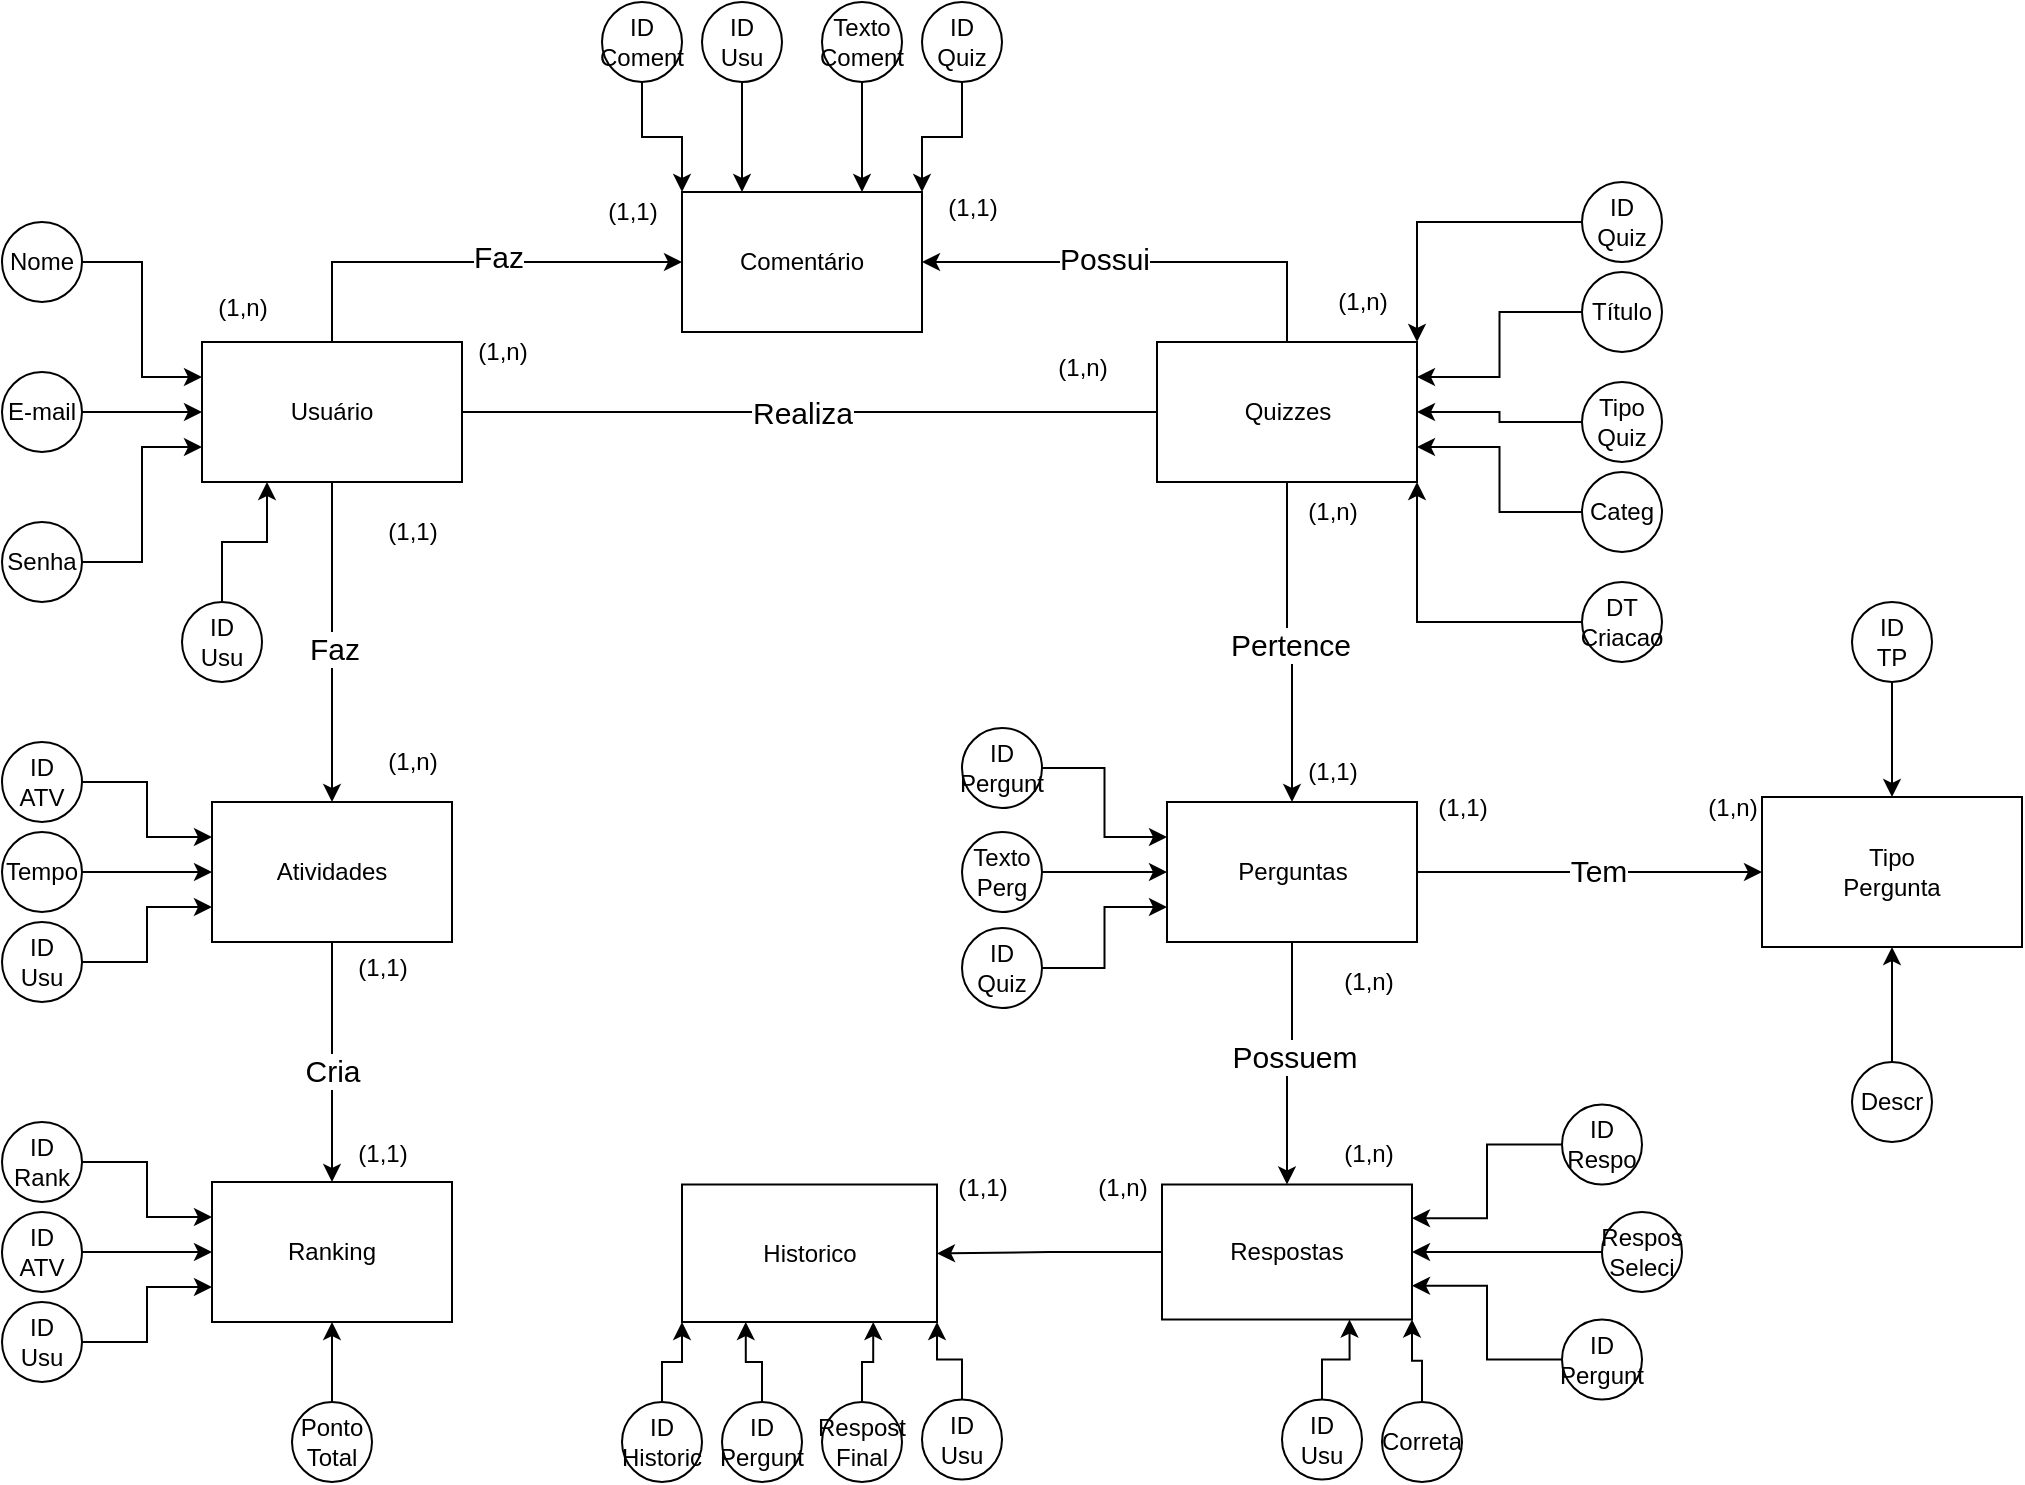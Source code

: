 <mxfile version="24.7.14">
  <diagram id="R2lEEEUBdFMjLlhIrx00" name="Page-1">
    <mxGraphModel dx="1393" dy="755" grid="1" gridSize="10" guides="1" tooltips="1" connect="1" arrows="1" fold="1" page="1" pageScale="1" pageWidth="850" pageHeight="1100" math="0" shadow="0" extFonts="Permanent Marker^https://fonts.googleapis.com/css?family=Permanent+Marker">
      <root>
        <mxCell id="0" />
        <mxCell id="1" parent="0" />
        <mxCell id="keiCmi9gTDB518gkM9KE-36" style="edgeStyle=orthogonalEdgeStyle;rounded=0;orthogonalLoop=1;jettySize=auto;html=1;exitX=0.5;exitY=1;exitDx=0;exitDy=0;" edge="1" parent="1" source="keiCmi9gTDB518gkM9KE-1" target="keiCmi9gTDB518gkM9KE-31">
          <mxGeometry relative="1" as="geometry" />
        </mxCell>
        <mxCell id="keiCmi9gTDB518gkM9KE-37" value="&lt;font style=&quot;font-size: 15px;&quot;&gt;Faz&lt;/font&gt;" style="edgeLabel;html=1;align=center;verticalAlign=middle;resizable=0;points=[];" vertex="1" connectable="0" parent="keiCmi9gTDB518gkM9KE-36">
          <mxGeometry x="0.037" y="1" relative="1" as="geometry">
            <mxPoint as="offset" />
          </mxGeometry>
        </mxCell>
        <mxCell id="keiCmi9gTDB518gkM9KE-92" style="edgeStyle=orthogonalEdgeStyle;rounded=0;orthogonalLoop=1;jettySize=auto;html=1;exitX=0.5;exitY=0;exitDx=0;exitDy=0;entryX=0;entryY=0.5;entryDx=0;entryDy=0;" edge="1" parent="1" source="keiCmi9gTDB518gkM9KE-1" target="keiCmi9gTDB518gkM9KE-85">
          <mxGeometry relative="1" as="geometry" />
        </mxCell>
        <mxCell id="keiCmi9gTDB518gkM9KE-119" value="&lt;font style=&quot;font-size: 15px;&quot;&gt;Faz&lt;/font&gt;" style="edgeLabel;html=1;align=center;verticalAlign=middle;resizable=0;points=[];" vertex="1" connectable="0" parent="keiCmi9gTDB518gkM9KE-92">
          <mxGeometry x="0.144" y="3" relative="1" as="geometry">
            <mxPoint as="offset" />
          </mxGeometry>
        </mxCell>
        <mxCell id="keiCmi9gTDB518gkM9KE-1" value="Usuário" style="rounded=0;whiteSpace=wrap;html=1;" vertex="1" parent="1">
          <mxGeometry x="110" y="220" width="130" height="70" as="geometry" />
        </mxCell>
        <mxCell id="keiCmi9gTDB518gkM9KE-49" style="edgeStyle=orthogonalEdgeStyle;rounded=0;orthogonalLoop=1;jettySize=auto;html=1;exitX=0.5;exitY=1;exitDx=0;exitDy=0;entryX=0.5;entryY=0;entryDx=0;entryDy=0;" edge="1" parent="1" source="keiCmi9gTDB518gkM9KE-2" target="keiCmi9gTDB518gkM9KE-43">
          <mxGeometry relative="1" as="geometry" />
        </mxCell>
        <mxCell id="keiCmi9gTDB518gkM9KE-50" value="&lt;font style=&quot;font-size: 15px;&quot;&gt;Pertence&lt;/font&gt;" style="edgeLabel;html=1;align=center;verticalAlign=middle;resizable=0;points=[];" vertex="1" connectable="0" parent="keiCmi9gTDB518gkM9KE-49">
          <mxGeometry x="0.025" y="-1" relative="1" as="geometry">
            <mxPoint as="offset" />
          </mxGeometry>
        </mxCell>
        <mxCell id="keiCmi9gTDB518gkM9KE-93" style="edgeStyle=orthogonalEdgeStyle;rounded=0;orthogonalLoop=1;jettySize=auto;html=1;exitX=0.5;exitY=0;exitDx=0;exitDy=0;entryX=1;entryY=0.5;entryDx=0;entryDy=0;" edge="1" parent="1" source="keiCmi9gTDB518gkM9KE-2" target="keiCmi9gTDB518gkM9KE-85">
          <mxGeometry relative="1" as="geometry" />
        </mxCell>
        <mxCell id="keiCmi9gTDB518gkM9KE-120" value="&lt;font style=&quot;font-size: 15px;&quot;&gt;Possui&lt;/font&gt;" style="edgeLabel;html=1;align=center;verticalAlign=middle;resizable=0;points=[];" vertex="1" connectable="0" parent="keiCmi9gTDB518gkM9KE-93">
          <mxGeometry x="0.182" y="-2" relative="1" as="geometry">
            <mxPoint as="offset" />
          </mxGeometry>
        </mxCell>
        <mxCell id="keiCmi9gTDB518gkM9KE-2" value="Quizzes" style="rounded=0;whiteSpace=wrap;html=1;" vertex="1" parent="1">
          <mxGeometry x="587.5" y="220" width="130" height="70" as="geometry" />
        </mxCell>
        <mxCell id="keiCmi9gTDB518gkM9KE-87" style="edgeStyle=orthogonalEdgeStyle;rounded=0;orthogonalLoop=1;jettySize=auto;html=1;exitX=0.5;exitY=0;exitDx=0;exitDy=0;entryX=0.25;entryY=1;entryDx=0;entryDy=0;" edge="1" parent="1" source="keiCmi9gTDB518gkM9KE-19" target="keiCmi9gTDB518gkM9KE-1">
          <mxGeometry relative="1" as="geometry" />
        </mxCell>
        <mxCell id="keiCmi9gTDB518gkM9KE-19" value="ID&lt;br&gt;Usu" style="ellipse;whiteSpace=wrap;html=1;aspect=fixed;" vertex="1" parent="1">
          <mxGeometry x="100" y="350" width="40" height="40" as="geometry" />
        </mxCell>
        <mxCell id="keiCmi9gTDB518gkM9KE-22" style="edgeStyle=orthogonalEdgeStyle;rounded=0;orthogonalLoop=1;jettySize=auto;html=1;exitX=1;exitY=0.5;exitDx=0;exitDy=0;entryX=0;entryY=0.25;entryDx=0;entryDy=0;" edge="1" parent="1" source="keiCmi9gTDB518gkM9KE-21" target="keiCmi9gTDB518gkM9KE-1">
          <mxGeometry relative="1" as="geometry" />
        </mxCell>
        <mxCell id="keiCmi9gTDB518gkM9KE-21" value="Nome" style="ellipse;whiteSpace=wrap;html=1;aspect=fixed;" vertex="1" parent="1">
          <mxGeometry x="10" y="160" width="40" height="40" as="geometry" />
        </mxCell>
        <mxCell id="keiCmi9gTDB518gkM9KE-24" style="edgeStyle=orthogonalEdgeStyle;rounded=0;orthogonalLoop=1;jettySize=auto;html=1;entryX=0;entryY=0.5;entryDx=0;entryDy=0;" edge="1" parent="1" source="keiCmi9gTDB518gkM9KE-23" target="keiCmi9gTDB518gkM9KE-1">
          <mxGeometry relative="1" as="geometry" />
        </mxCell>
        <mxCell id="keiCmi9gTDB518gkM9KE-23" value="E-mail" style="ellipse;whiteSpace=wrap;html=1;aspect=fixed;" vertex="1" parent="1">
          <mxGeometry x="10" y="235" width="40" height="40" as="geometry" />
        </mxCell>
        <mxCell id="keiCmi9gTDB518gkM9KE-26" style="edgeStyle=orthogonalEdgeStyle;rounded=0;orthogonalLoop=1;jettySize=auto;html=1;entryX=0;entryY=0.75;entryDx=0;entryDy=0;" edge="1" parent="1" source="keiCmi9gTDB518gkM9KE-25" target="keiCmi9gTDB518gkM9KE-1">
          <mxGeometry relative="1" as="geometry" />
        </mxCell>
        <mxCell id="keiCmi9gTDB518gkM9KE-25" value="Senha" style="ellipse;whiteSpace=wrap;html=1;aspect=fixed;" vertex="1" parent="1">
          <mxGeometry x="10" y="310" width="40" height="40" as="geometry" />
        </mxCell>
        <mxCell id="keiCmi9gTDB518gkM9KE-28" style="edgeStyle=orthogonalEdgeStyle;rounded=0;orthogonalLoop=1;jettySize=auto;html=1;entryX=1;entryY=0;entryDx=0;entryDy=0;" edge="1" parent="1" source="keiCmi9gTDB518gkM9KE-27" target="keiCmi9gTDB518gkM9KE-2">
          <mxGeometry relative="1" as="geometry" />
        </mxCell>
        <mxCell id="keiCmi9gTDB518gkM9KE-27" value="ID&lt;br&gt;Quiz" style="ellipse;whiteSpace=wrap;html=1;aspect=fixed;" vertex="1" parent="1">
          <mxGeometry x="800" y="140" width="40" height="40" as="geometry" />
        </mxCell>
        <mxCell id="keiCmi9gTDB518gkM9KE-30" style="edgeStyle=orthogonalEdgeStyle;rounded=0;orthogonalLoop=1;jettySize=auto;html=1;entryX=1;entryY=0.25;entryDx=0;entryDy=0;" edge="1" parent="1" source="keiCmi9gTDB518gkM9KE-29" target="keiCmi9gTDB518gkM9KE-2">
          <mxGeometry relative="1" as="geometry" />
        </mxCell>
        <mxCell id="keiCmi9gTDB518gkM9KE-29" value="Título" style="ellipse;whiteSpace=wrap;html=1;aspect=fixed;" vertex="1" parent="1">
          <mxGeometry x="800" y="185" width="40" height="40" as="geometry" />
        </mxCell>
        <mxCell id="keiCmi9gTDB518gkM9KE-41" style="edgeStyle=orthogonalEdgeStyle;rounded=0;orthogonalLoop=1;jettySize=auto;html=1;exitX=0.5;exitY=1;exitDx=0;exitDy=0;entryX=0.5;entryY=0;entryDx=0;entryDy=0;" edge="1" parent="1" source="keiCmi9gTDB518gkM9KE-31" target="keiCmi9gTDB518gkM9KE-40">
          <mxGeometry relative="1" as="geometry" />
        </mxCell>
        <mxCell id="keiCmi9gTDB518gkM9KE-42" value="&lt;font style=&quot;font-size: 15px;&quot;&gt;Cria&lt;/font&gt;" style="edgeLabel;html=1;align=center;verticalAlign=middle;resizable=0;points=[];" vertex="1" connectable="0" parent="keiCmi9gTDB518gkM9KE-41">
          <mxGeometry x="0.067" relative="1" as="geometry">
            <mxPoint as="offset" />
          </mxGeometry>
        </mxCell>
        <mxCell id="keiCmi9gTDB518gkM9KE-31" value="Atividades" style="rounded=0;whiteSpace=wrap;html=1;" vertex="1" parent="1">
          <mxGeometry x="115" y="450" width="120" height="70" as="geometry" />
        </mxCell>
        <mxCell id="keiCmi9gTDB518gkM9KE-33" style="edgeStyle=orthogonalEdgeStyle;rounded=0;orthogonalLoop=1;jettySize=auto;html=1;entryX=0;entryY=0.25;entryDx=0;entryDy=0;" edge="1" parent="1" source="keiCmi9gTDB518gkM9KE-32" target="keiCmi9gTDB518gkM9KE-31">
          <mxGeometry relative="1" as="geometry" />
        </mxCell>
        <mxCell id="keiCmi9gTDB518gkM9KE-32" value="ID&lt;br&gt;ATV" style="ellipse;whiteSpace=wrap;html=1;aspect=fixed;" vertex="1" parent="1">
          <mxGeometry x="10" y="420" width="40" height="40" as="geometry" />
        </mxCell>
        <mxCell id="keiCmi9gTDB518gkM9KE-35" style="edgeStyle=orthogonalEdgeStyle;rounded=0;orthogonalLoop=1;jettySize=auto;html=1;exitX=1;exitY=0.5;exitDx=0;exitDy=0;entryX=0;entryY=0.5;entryDx=0;entryDy=0;" edge="1" parent="1" source="keiCmi9gTDB518gkM9KE-34" target="keiCmi9gTDB518gkM9KE-31">
          <mxGeometry relative="1" as="geometry" />
        </mxCell>
        <mxCell id="keiCmi9gTDB518gkM9KE-34" value="Tempo" style="ellipse;whiteSpace=wrap;html=1;aspect=fixed;" vertex="1" parent="1">
          <mxGeometry x="10" y="465" width="40" height="40" as="geometry" />
        </mxCell>
        <mxCell id="keiCmi9gTDB518gkM9KE-39" style="edgeStyle=orthogonalEdgeStyle;rounded=0;orthogonalLoop=1;jettySize=auto;html=1;entryX=0;entryY=0.75;entryDx=0;entryDy=0;" edge="1" parent="1" source="keiCmi9gTDB518gkM9KE-38" target="keiCmi9gTDB518gkM9KE-31">
          <mxGeometry relative="1" as="geometry" />
        </mxCell>
        <mxCell id="keiCmi9gTDB518gkM9KE-38" value="ID&lt;br&gt;Usu" style="ellipse;whiteSpace=wrap;html=1;aspect=fixed;" vertex="1" parent="1">
          <mxGeometry x="10" y="510" width="40" height="40" as="geometry" />
        </mxCell>
        <mxCell id="keiCmi9gTDB518gkM9KE-40" value="Ranking" style="rounded=0;whiteSpace=wrap;html=1;" vertex="1" parent="1">
          <mxGeometry x="115" y="640" width="120" height="70" as="geometry" />
        </mxCell>
        <mxCell id="keiCmi9gTDB518gkM9KE-51" style="edgeStyle=orthogonalEdgeStyle;rounded=0;orthogonalLoop=1;jettySize=auto;html=1;exitX=0.5;exitY=1;exitDx=0;exitDy=0;entryX=0.5;entryY=0;entryDx=0;entryDy=0;" edge="1" parent="1" source="keiCmi9gTDB518gkM9KE-43" target="keiCmi9gTDB518gkM9KE-44">
          <mxGeometry relative="1" as="geometry" />
        </mxCell>
        <mxCell id="keiCmi9gTDB518gkM9KE-52" value="&lt;font style=&quot;font-size: 15px;&quot;&gt;Possuem&lt;/font&gt;" style="edgeLabel;html=1;align=center;verticalAlign=middle;resizable=0;points=[];" vertex="1" connectable="0" parent="keiCmi9gTDB518gkM9KE-51">
          <mxGeometry x="-0.076" y="1" relative="1" as="geometry">
            <mxPoint as="offset" />
          </mxGeometry>
        </mxCell>
        <mxCell id="keiCmi9gTDB518gkM9KE-144" style="edgeStyle=orthogonalEdgeStyle;rounded=0;orthogonalLoop=1;jettySize=auto;html=1;exitX=1;exitY=0.5;exitDx=0;exitDy=0;" edge="1" parent="1" source="keiCmi9gTDB518gkM9KE-43" target="keiCmi9gTDB518gkM9KE-133">
          <mxGeometry relative="1" as="geometry" />
        </mxCell>
        <mxCell id="keiCmi9gTDB518gkM9KE-145" value="&lt;font style=&quot;font-size: 15px;&quot;&gt;Tem&lt;/font&gt;" style="edgeLabel;html=1;align=center;verticalAlign=middle;resizable=0;points=[];" vertex="1" connectable="0" parent="keiCmi9gTDB518gkM9KE-144">
          <mxGeometry x="0.049" y="1" relative="1" as="geometry">
            <mxPoint as="offset" />
          </mxGeometry>
        </mxCell>
        <mxCell id="keiCmi9gTDB518gkM9KE-43" value="Perguntas" style="rounded=0;whiteSpace=wrap;html=1;" vertex="1" parent="1">
          <mxGeometry x="592.5" y="450" width="125" height="70" as="geometry" />
        </mxCell>
        <mxCell id="keiCmi9gTDB518gkM9KE-126" style="edgeStyle=orthogonalEdgeStyle;rounded=0;orthogonalLoop=1;jettySize=auto;html=1;" edge="1" parent="1" source="keiCmi9gTDB518gkM9KE-44" target="keiCmi9gTDB518gkM9KE-125">
          <mxGeometry relative="1" as="geometry" />
        </mxCell>
        <mxCell id="keiCmi9gTDB518gkM9KE-44" value="Respostas" style="rounded=0;whiteSpace=wrap;html=1;" vertex="1" parent="1">
          <mxGeometry x="590" y="641.25" width="125" height="67.5" as="geometry" />
        </mxCell>
        <mxCell id="keiCmi9gTDB518gkM9KE-90" style="edgeStyle=orthogonalEdgeStyle;rounded=0;orthogonalLoop=1;jettySize=auto;html=1;entryX=1;entryY=0.75;entryDx=0;entryDy=0;" edge="1" parent="1" source="keiCmi9gTDB518gkM9KE-54" target="keiCmi9gTDB518gkM9KE-2">
          <mxGeometry relative="1" as="geometry" />
        </mxCell>
        <mxCell id="keiCmi9gTDB518gkM9KE-54" value="Categ" style="ellipse;whiteSpace=wrap;html=1;aspect=fixed;" vertex="1" parent="1">
          <mxGeometry x="800" y="285" width="40" height="40" as="geometry" />
        </mxCell>
        <mxCell id="keiCmi9gTDB518gkM9KE-57" value="Tipo&lt;br&gt;Quiz" style="ellipse;whiteSpace=wrap;html=1;aspect=fixed;" vertex="1" parent="1">
          <mxGeometry x="800" y="240" width="40" height="40" as="geometry" />
        </mxCell>
        <mxCell id="keiCmi9gTDB518gkM9KE-58" style="edgeStyle=orthogonalEdgeStyle;rounded=0;orthogonalLoop=1;jettySize=auto;html=1;entryX=1;entryY=0.5;entryDx=0;entryDy=0;" edge="1" parent="1" source="keiCmi9gTDB518gkM9KE-57" target="keiCmi9gTDB518gkM9KE-2">
          <mxGeometry relative="1" as="geometry" />
        </mxCell>
        <mxCell id="keiCmi9gTDB518gkM9KE-62" style="edgeStyle=orthogonalEdgeStyle;rounded=0;orthogonalLoop=1;jettySize=auto;html=1;entryX=0;entryY=0.25;entryDx=0;entryDy=0;" edge="1" parent="1" source="keiCmi9gTDB518gkM9KE-60" target="keiCmi9gTDB518gkM9KE-43">
          <mxGeometry relative="1" as="geometry" />
        </mxCell>
        <mxCell id="keiCmi9gTDB518gkM9KE-60" value="ID&lt;br&gt;Pergunt" style="ellipse;whiteSpace=wrap;html=1;aspect=fixed;" vertex="1" parent="1">
          <mxGeometry x="490" y="413" width="40" height="40" as="geometry" />
        </mxCell>
        <mxCell id="keiCmi9gTDB518gkM9KE-124" style="edgeStyle=orthogonalEdgeStyle;rounded=0;orthogonalLoop=1;jettySize=auto;html=1;exitX=1;exitY=0.5;exitDx=0;exitDy=0;entryX=0;entryY=0.75;entryDx=0;entryDy=0;" edge="1" parent="1" source="keiCmi9gTDB518gkM9KE-61" target="keiCmi9gTDB518gkM9KE-43">
          <mxGeometry relative="1" as="geometry" />
        </mxCell>
        <mxCell id="keiCmi9gTDB518gkM9KE-61" value="ID&lt;br&gt;Quiz" style="ellipse;whiteSpace=wrap;html=1;aspect=fixed;" vertex="1" parent="1">
          <mxGeometry x="490" y="513" width="40" height="40" as="geometry" />
        </mxCell>
        <mxCell id="keiCmi9gTDB518gkM9KE-65" style="edgeStyle=orthogonalEdgeStyle;rounded=0;orthogonalLoop=1;jettySize=auto;html=1;entryX=0;entryY=0.5;entryDx=0;entryDy=0;" edge="1" parent="1" source="keiCmi9gTDB518gkM9KE-64" target="keiCmi9gTDB518gkM9KE-43">
          <mxGeometry relative="1" as="geometry" />
        </mxCell>
        <mxCell id="keiCmi9gTDB518gkM9KE-64" value="Texto&lt;br&gt;Perg" style="ellipse;whiteSpace=wrap;html=1;aspect=fixed;" vertex="1" parent="1">
          <mxGeometry x="490" y="465" width="40" height="40" as="geometry" />
        </mxCell>
        <mxCell id="keiCmi9gTDB518gkM9KE-69" style="edgeStyle=orthogonalEdgeStyle;rounded=0;orthogonalLoop=1;jettySize=auto;html=1;entryX=1;entryY=1;entryDx=0;entryDy=0;" edge="1" parent="1" source="keiCmi9gTDB518gkM9KE-68" target="keiCmi9gTDB518gkM9KE-44">
          <mxGeometry relative="1" as="geometry" />
        </mxCell>
        <mxCell id="keiCmi9gTDB518gkM9KE-68" value="Correta" style="ellipse;whiteSpace=wrap;html=1;aspect=fixed;" vertex="1" parent="1">
          <mxGeometry x="700" y="750" width="40" height="40" as="geometry" />
        </mxCell>
        <mxCell id="keiCmi9gTDB518gkM9KE-91" style="edgeStyle=orthogonalEdgeStyle;rounded=0;orthogonalLoop=1;jettySize=auto;html=1;exitX=0;exitY=0.5;exitDx=0;exitDy=0;entryX=1;entryY=0.5;entryDx=0;entryDy=0;" edge="1" parent="1" source="keiCmi9gTDB518gkM9KE-70" target="keiCmi9gTDB518gkM9KE-44">
          <mxGeometry relative="1" as="geometry">
            <mxPoint x="840" y="670" as="targetPoint" />
          </mxGeometry>
        </mxCell>
        <mxCell id="keiCmi9gTDB518gkM9KE-70" value="Respos&lt;br&gt;Seleci" style="ellipse;whiteSpace=wrap;html=1;aspect=fixed;" vertex="1" parent="1">
          <mxGeometry x="810" y="655" width="40" height="40" as="geometry" />
        </mxCell>
        <mxCell id="keiCmi9gTDB518gkM9KE-73" style="edgeStyle=orthogonalEdgeStyle;rounded=0;orthogonalLoop=1;jettySize=auto;html=1;entryX=1;entryY=0.25;entryDx=0;entryDy=0;" edge="1" parent="1" source="keiCmi9gTDB518gkM9KE-72" target="keiCmi9gTDB518gkM9KE-44">
          <mxGeometry relative="1" as="geometry" />
        </mxCell>
        <mxCell id="keiCmi9gTDB518gkM9KE-72" value="ID&lt;br&gt;Respo" style="ellipse;whiteSpace=wrap;html=1;aspect=fixed;" vertex="1" parent="1">
          <mxGeometry x="790" y="601.25" width="40" height="40" as="geometry" />
        </mxCell>
        <mxCell id="keiCmi9gTDB518gkM9KE-76" style="edgeStyle=orthogonalEdgeStyle;rounded=0;orthogonalLoop=1;jettySize=auto;html=1;entryX=1;entryY=0.75;entryDx=0;entryDy=0;" edge="1" parent="1" source="keiCmi9gTDB518gkM9KE-75" target="keiCmi9gTDB518gkM9KE-44">
          <mxGeometry relative="1" as="geometry" />
        </mxCell>
        <mxCell id="keiCmi9gTDB518gkM9KE-75" value="ID&lt;br&gt;Pergunt" style="ellipse;whiteSpace=wrap;html=1;aspect=fixed;" vertex="1" parent="1">
          <mxGeometry x="790" y="708.75" width="40" height="40" as="geometry" />
        </mxCell>
        <mxCell id="keiCmi9gTDB518gkM9KE-81" style="edgeStyle=orthogonalEdgeStyle;rounded=0;orthogonalLoop=1;jettySize=auto;html=1;entryX=0;entryY=0.25;entryDx=0;entryDy=0;" edge="1" parent="1" source="keiCmi9gTDB518gkM9KE-77" target="keiCmi9gTDB518gkM9KE-40">
          <mxGeometry relative="1" as="geometry" />
        </mxCell>
        <mxCell id="keiCmi9gTDB518gkM9KE-77" value="ID&lt;br&gt;Rank" style="ellipse;whiteSpace=wrap;html=1;aspect=fixed;" vertex="1" parent="1">
          <mxGeometry x="10" y="610" width="40" height="40" as="geometry" />
        </mxCell>
        <mxCell id="keiCmi9gTDB518gkM9KE-82" style="edgeStyle=orthogonalEdgeStyle;rounded=0;orthogonalLoop=1;jettySize=auto;html=1;entryX=0;entryY=0.5;entryDx=0;entryDy=0;" edge="1" parent="1" source="keiCmi9gTDB518gkM9KE-78" target="keiCmi9gTDB518gkM9KE-40">
          <mxGeometry relative="1" as="geometry" />
        </mxCell>
        <mxCell id="keiCmi9gTDB518gkM9KE-78" value="ID&lt;br&gt;ATV" style="ellipse;whiteSpace=wrap;html=1;aspect=fixed;" vertex="1" parent="1">
          <mxGeometry x="10" y="655" width="40" height="40" as="geometry" />
        </mxCell>
        <mxCell id="keiCmi9gTDB518gkM9KE-84" style="edgeStyle=orthogonalEdgeStyle;rounded=0;orthogonalLoop=1;jettySize=auto;html=1;exitX=0.5;exitY=0;exitDx=0;exitDy=0;entryX=0.5;entryY=1;entryDx=0;entryDy=0;" edge="1" parent="1" source="keiCmi9gTDB518gkM9KE-79" target="keiCmi9gTDB518gkM9KE-40">
          <mxGeometry relative="1" as="geometry" />
        </mxCell>
        <mxCell id="keiCmi9gTDB518gkM9KE-79" value="Ponto&lt;br&gt;Total" style="ellipse;whiteSpace=wrap;html=1;aspect=fixed;" vertex="1" parent="1">
          <mxGeometry x="155" y="750" width="40" height="40" as="geometry" />
        </mxCell>
        <mxCell id="keiCmi9gTDB518gkM9KE-83" style="edgeStyle=orthogonalEdgeStyle;rounded=0;orthogonalLoop=1;jettySize=auto;html=1;entryX=0;entryY=0.75;entryDx=0;entryDy=0;" edge="1" parent="1" source="keiCmi9gTDB518gkM9KE-80" target="keiCmi9gTDB518gkM9KE-40">
          <mxGeometry relative="1" as="geometry" />
        </mxCell>
        <mxCell id="keiCmi9gTDB518gkM9KE-80" value="ID&lt;br&gt;Usu" style="ellipse;whiteSpace=wrap;html=1;aspect=fixed;" vertex="1" parent="1">
          <mxGeometry x="10" y="700" width="40" height="40" as="geometry" />
        </mxCell>
        <mxCell id="keiCmi9gTDB518gkM9KE-85" value="Comentário" style="rounded=0;whiteSpace=wrap;html=1;" vertex="1" parent="1">
          <mxGeometry x="350" y="145" width="120" height="70" as="geometry" />
        </mxCell>
        <mxCell id="keiCmi9gTDB518gkM9KE-94" value="" style="endArrow=none;html=1;rounded=0;exitX=1;exitY=0.5;exitDx=0;exitDy=0;entryX=0;entryY=0.5;entryDx=0;entryDy=0;" edge="1" parent="1" source="keiCmi9gTDB518gkM9KE-1" target="keiCmi9gTDB518gkM9KE-2">
          <mxGeometry width="50" height="50" relative="1" as="geometry">
            <mxPoint x="420" y="450" as="sourcePoint" />
            <mxPoint x="470" y="400" as="targetPoint" />
          </mxGeometry>
        </mxCell>
        <mxCell id="keiCmi9gTDB518gkM9KE-95" value="&lt;span style=&quot;font-size: 15px;&quot;&gt;Realiza&lt;/span&gt;" style="edgeLabel;html=1;align=center;verticalAlign=middle;resizable=0;points=[];" vertex="1" connectable="0" parent="keiCmi9gTDB518gkM9KE-94">
          <mxGeometry x="0.001" y="-4" relative="1" as="geometry">
            <mxPoint x="-4" y="-4" as="offset" />
          </mxGeometry>
        </mxCell>
        <mxCell id="keiCmi9gTDB518gkM9KE-98" style="edgeStyle=orthogonalEdgeStyle;rounded=0;orthogonalLoop=1;jettySize=auto;html=1;entryX=0;entryY=0;entryDx=0;entryDy=0;" edge="1" parent="1" source="keiCmi9gTDB518gkM9KE-97" target="keiCmi9gTDB518gkM9KE-85">
          <mxGeometry relative="1" as="geometry" />
        </mxCell>
        <mxCell id="keiCmi9gTDB518gkM9KE-97" value="ID&lt;br&gt;Coment" style="ellipse;whiteSpace=wrap;html=1;aspect=fixed;" vertex="1" parent="1">
          <mxGeometry x="310" y="50" width="40" height="40" as="geometry" />
        </mxCell>
        <mxCell id="keiCmi9gTDB518gkM9KE-100" style="edgeStyle=orthogonalEdgeStyle;rounded=0;orthogonalLoop=1;jettySize=auto;html=1;entryX=1;entryY=0;entryDx=0;entryDy=0;" edge="1" parent="1" source="keiCmi9gTDB518gkM9KE-99" target="keiCmi9gTDB518gkM9KE-85">
          <mxGeometry relative="1" as="geometry" />
        </mxCell>
        <mxCell id="keiCmi9gTDB518gkM9KE-99" value="ID&lt;br&gt;Quiz" style="ellipse;whiteSpace=wrap;html=1;aspect=fixed;" vertex="1" parent="1">
          <mxGeometry x="470" y="50" width="40" height="40" as="geometry" />
        </mxCell>
        <mxCell id="keiCmi9gTDB518gkM9KE-102" style="edgeStyle=orthogonalEdgeStyle;rounded=0;orthogonalLoop=1;jettySize=auto;html=1;entryX=0.25;entryY=0;entryDx=0;entryDy=0;" edge="1" parent="1" source="keiCmi9gTDB518gkM9KE-101" target="keiCmi9gTDB518gkM9KE-85">
          <mxGeometry relative="1" as="geometry" />
        </mxCell>
        <mxCell id="keiCmi9gTDB518gkM9KE-101" value="ID&lt;br&gt;Usu" style="ellipse;whiteSpace=wrap;html=1;aspect=fixed;" vertex="1" parent="1">
          <mxGeometry x="360" y="50" width="40" height="40" as="geometry" />
        </mxCell>
        <mxCell id="keiCmi9gTDB518gkM9KE-104" style="edgeStyle=orthogonalEdgeStyle;rounded=0;orthogonalLoop=1;jettySize=auto;html=1;exitX=0.5;exitY=1;exitDx=0;exitDy=0;entryX=0.75;entryY=0;entryDx=0;entryDy=0;" edge="1" parent="1" source="keiCmi9gTDB518gkM9KE-103" target="keiCmi9gTDB518gkM9KE-85">
          <mxGeometry relative="1" as="geometry" />
        </mxCell>
        <mxCell id="keiCmi9gTDB518gkM9KE-103" value="Texto&lt;br&gt;Coment" style="ellipse;whiteSpace=wrap;html=1;aspect=fixed;" vertex="1" parent="1">
          <mxGeometry x="420" y="50" width="40" height="40" as="geometry" />
        </mxCell>
        <mxCell id="keiCmi9gTDB518gkM9KE-105" value="(1,n)" style="text;html=1;align=center;verticalAlign=middle;resizable=0;points=[];autosize=1;strokeColor=none;fillColor=none;" vertex="1" parent="1">
          <mxGeometry x="235" y="210" width="50" height="30" as="geometry" />
        </mxCell>
        <mxCell id="keiCmi9gTDB518gkM9KE-106" value="(1,1)" style="text;html=1;align=center;verticalAlign=middle;resizable=0;points=[];autosize=1;strokeColor=none;fillColor=none;" vertex="1" parent="1">
          <mxGeometry x="190" y="300" width="50" height="30" as="geometry" />
        </mxCell>
        <mxCell id="keiCmi9gTDB518gkM9KE-107" value="(1,n)" style="text;html=1;align=center;verticalAlign=middle;resizable=0;points=[];autosize=1;strokeColor=none;fillColor=none;" vertex="1" parent="1">
          <mxGeometry x="650" y="290" width="50" height="30" as="geometry" />
        </mxCell>
        <mxCell id="keiCmi9gTDB518gkM9KE-108" value="(1,n)" style="text;html=1;align=center;verticalAlign=middle;resizable=0;points=[];autosize=1;strokeColor=none;fillColor=none;" vertex="1" parent="1">
          <mxGeometry x="667.5" y="525" width="50" height="30" as="geometry" />
        </mxCell>
        <mxCell id="keiCmi9gTDB518gkM9KE-109" value="(1,1)" style="text;html=1;align=center;verticalAlign=middle;resizable=0;points=[];autosize=1;strokeColor=none;fillColor=none;" vertex="1" parent="1">
          <mxGeometry x="175" y="518" width="50" height="30" as="geometry" />
        </mxCell>
        <mxCell id="keiCmi9gTDB518gkM9KE-111" value="(1,n)" style="text;html=1;align=center;verticalAlign=middle;resizable=0;points=[];autosize=1;strokeColor=none;fillColor=none;" vertex="1" parent="1">
          <mxGeometry x="105" y="188" width="50" height="30" as="geometry" />
        </mxCell>
        <mxCell id="keiCmi9gTDB518gkM9KE-112" value="(1,1)" style="text;html=1;align=center;verticalAlign=middle;resizable=0;points=[];autosize=1;strokeColor=none;fillColor=none;" vertex="1" parent="1">
          <mxGeometry x="300" y="140" width="50" height="30" as="geometry" />
        </mxCell>
        <mxCell id="keiCmi9gTDB518gkM9KE-113" value="(1,n)" style="text;html=1;align=center;verticalAlign=middle;resizable=0;points=[];autosize=1;strokeColor=none;fillColor=none;" vertex="1" parent="1">
          <mxGeometry x="665" y="185" width="50" height="30" as="geometry" />
        </mxCell>
        <mxCell id="keiCmi9gTDB518gkM9KE-114" value="(1,1)" style="text;html=1;align=center;verticalAlign=middle;resizable=0;points=[];autosize=1;strokeColor=none;fillColor=none;" vertex="1" parent="1">
          <mxGeometry x="650" y="420" width="50" height="30" as="geometry" />
        </mxCell>
        <mxCell id="keiCmi9gTDB518gkM9KE-115" value="(1,n)" style="text;html=1;align=center;verticalAlign=middle;resizable=0;points=[];autosize=1;strokeColor=none;fillColor=none;" vertex="1" parent="1">
          <mxGeometry x="667.5" y="611.25" width="50" height="30" as="geometry" />
        </mxCell>
        <mxCell id="keiCmi9gTDB518gkM9KE-116" value="(1,1)" style="text;html=1;align=center;verticalAlign=middle;resizable=0;points=[];autosize=1;strokeColor=none;fillColor=none;" vertex="1" parent="1">
          <mxGeometry x="470" y="138" width="50" height="30" as="geometry" />
        </mxCell>
        <mxCell id="keiCmi9gTDB518gkM9KE-117" value="(1,1)" style="text;html=1;align=center;verticalAlign=middle;resizable=0;points=[];autosize=1;strokeColor=none;fillColor=none;" vertex="1" parent="1">
          <mxGeometry x="175" y="611.25" width="50" height="30" as="geometry" />
        </mxCell>
        <mxCell id="keiCmi9gTDB518gkM9KE-118" value="(1,n)" style="text;html=1;align=center;verticalAlign=middle;resizable=0;points=[];autosize=1;strokeColor=none;fillColor=none;" vertex="1" parent="1">
          <mxGeometry x="190" y="415" width="50" height="30" as="geometry" />
        </mxCell>
        <mxCell id="keiCmi9gTDB518gkM9KE-121" value="(1,n)" style="text;html=1;align=center;verticalAlign=middle;resizable=0;points=[];autosize=1;strokeColor=none;fillColor=none;" vertex="1" parent="1">
          <mxGeometry x="525" y="218" width="50" height="30" as="geometry" />
        </mxCell>
        <mxCell id="keiCmi9gTDB518gkM9KE-123" style="edgeStyle=orthogonalEdgeStyle;rounded=0;orthogonalLoop=1;jettySize=auto;html=1;entryX=0.75;entryY=1;entryDx=0;entryDy=0;" edge="1" parent="1" source="keiCmi9gTDB518gkM9KE-122" target="keiCmi9gTDB518gkM9KE-44">
          <mxGeometry relative="1" as="geometry" />
        </mxCell>
        <mxCell id="keiCmi9gTDB518gkM9KE-122" value="ID&lt;br&gt;Usu" style="ellipse;whiteSpace=wrap;html=1;aspect=fixed;" vertex="1" parent="1">
          <mxGeometry x="650" y="748.75" width="40" height="40" as="geometry" />
        </mxCell>
        <mxCell id="keiCmi9gTDB518gkM9KE-125" value="Historico" style="rounded=0;whiteSpace=wrap;html=1;" vertex="1" parent="1">
          <mxGeometry x="350" y="641.25" width="127.5" height="68.75" as="geometry" />
        </mxCell>
        <mxCell id="keiCmi9gTDB518gkM9KE-128" style="edgeStyle=orthogonalEdgeStyle;rounded=0;orthogonalLoop=1;jettySize=auto;html=1;entryX=0;entryY=1;entryDx=0;entryDy=0;" edge="1" parent="1" source="keiCmi9gTDB518gkM9KE-127" target="keiCmi9gTDB518gkM9KE-125">
          <mxGeometry relative="1" as="geometry" />
        </mxCell>
        <mxCell id="keiCmi9gTDB518gkM9KE-127" value="ID&lt;br&gt;Historic" style="ellipse;whiteSpace=wrap;html=1;aspect=fixed;" vertex="1" parent="1">
          <mxGeometry x="320" y="750" width="40" height="40" as="geometry" />
        </mxCell>
        <mxCell id="keiCmi9gTDB518gkM9KE-132" style="edgeStyle=orthogonalEdgeStyle;rounded=0;orthogonalLoop=1;jettySize=auto;html=1;entryX=1;entryY=1;entryDx=0;entryDy=0;" edge="1" parent="1" source="keiCmi9gTDB518gkM9KE-131" target="keiCmi9gTDB518gkM9KE-125">
          <mxGeometry relative="1" as="geometry" />
        </mxCell>
        <mxCell id="keiCmi9gTDB518gkM9KE-131" value="ID&lt;div&gt;Usu&lt;/div&gt;" style="ellipse;whiteSpace=wrap;html=1;aspect=fixed;" vertex="1" parent="1">
          <mxGeometry x="470" y="748.75" width="40" height="40" as="geometry" />
        </mxCell>
        <mxCell id="keiCmi9gTDB518gkM9KE-133" value="Tipo&lt;br&gt;Pergunta" style="rounded=0;whiteSpace=wrap;html=1;" vertex="1" parent="1">
          <mxGeometry x="890" y="447.5" width="130" height="75" as="geometry" />
        </mxCell>
        <mxCell id="keiCmi9gTDB518gkM9KE-141" style="edgeStyle=orthogonalEdgeStyle;rounded=0;orthogonalLoop=1;jettySize=auto;html=1;entryX=0.25;entryY=1;entryDx=0;entryDy=0;" edge="1" parent="1" source="keiCmi9gTDB518gkM9KE-140" target="keiCmi9gTDB518gkM9KE-125">
          <mxGeometry relative="1" as="geometry" />
        </mxCell>
        <mxCell id="keiCmi9gTDB518gkM9KE-140" value="ID&lt;div&gt;Pergunt&lt;/div&gt;" style="ellipse;whiteSpace=wrap;html=1;aspect=fixed;" vertex="1" parent="1">
          <mxGeometry x="370" y="750" width="40" height="40" as="geometry" />
        </mxCell>
        <mxCell id="keiCmi9gTDB518gkM9KE-143" style="edgeStyle=orthogonalEdgeStyle;rounded=0;orthogonalLoop=1;jettySize=auto;html=1;entryX=0.75;entryY=1;entryDx=0;entryDy=0;" edge="1" parent="1" source="keiCmi9gTDB518gkM9KE-142" target="keiCmi9gTDB518gkM9KE-125">
          <mxGeometry relative="1" as="geometry" />
        </mxCell>
        <mxCell id="keiCmi9gTDB518gkM9KE-142" value="Respost&lt;br&gt;Final" style="ellipse;whiteSpace=wrap;html=1;aspect=fixed;" vertex="1" parent="1">
          <mxGeometry x="420" y="750" width="40" height="40" as="geometry" />
        </mxCell>
        <mxCell id="keiCmi9gTDB518gkM9KE-149" style="edgeStyle=orthogonalEdgeStyle;rounded=0;orthogonalLoop=1;jettySize=auto;html=1;" edge="1" parent="1" source="keiCmi9gTDB518gkM9KE-148" target="keiCmi9gTDB518gkM9KE-133">
          <mxGeometry relative="1" as="geometry" />
        </mxCell>
        <mxCell id="keiCmi9gTDB518gkM9KE-148" value="ID&lt;br&gt;TP" style="ellipse;whiteSpace=wrap;html=1;aspect=fixed;" vertex="1" parent="1">
          <mxGeometry x="935" y="350" width="40" height="40" as="geometry" />
        </mxCell>
        <mxCell id="keiCmi9gTDB518gkM9KE-151" style="edgeStyle=orthogonalEdgeStyle;rounded=0;orthogonalLoop=1;jettySize=auto;html=1;entryX=0.5;entryY=1;entryDx=0;entryDy=0;" edge="1" parent="1" source="keiCmi9gTDB518gkM9KE-150" target="keiCmi9gTDB518gkM9KE-133">
          <mxGeometry relative="1" as="geometry" />
        </mxCell>
        <mxCell id="keiCmi9gTDB518gkM9KE-150" value="Descr" style="ellipse;whiteSpace=wrap;html=1;aspect=fixed;" vertex="1" parent="1">
          <mxGeometry x="935" y="580" width="40" height="40" as="geometry" />
        </mxCell>
        <mxCell id="keiCmi9gTDB518gkM9KE-152" value="(1,n)" style="text;html=1;align=center;verticalAlign=middle;resizable=0;points=[];autosize=1;strokeColor=none;fillColor=none;" vertex="1" parent="1">
          <mxGeometry x="545" y="628" width="50" height="30" as="geometry" />
        </mxCell>
        <mxCell id="keiCmi9gTDB518gkM9KE-153" value="(1,1)" style="text;html=1;align=center;verticalAlign=middle;resizable=0;points=[];autosize=1;strokeColor=none;fillColor=none;" vertex="1" parent="1">
          <mxGeometry x="475" y="628" width="50" height="30" as="geometry" />
        </mxCell>
        <mxCell id="keiCmi9gTDB518gkM9KE-154" value="(1,1)" style="text;html=1;align=center;verticalAlign=middle;resizable=0;points=[];autosize=1;strokeColor=none;fillColor=none;" vertex="1" parent="1">
          <mxGeometry x="715" y="438" width="50" height="30" as="geometry" />
        </mxCell>
        <mxCell id="keiCmi9gTDB518gkM9KE-155" value="(1,n)" style="text;html=1;align=center;verticalAlign=middle;resizable=0;points=[];autosize=1;strokeColor=none;fillColor=none;" vertex="1" parent="1">
          <mxGeometry x="850" y="438" width="50" height="30" as="geometry" />
        </mxCell>
        <mxCell id="keiCmi9gTDB518gkM9KE-157" style="edgeStyle=orthogonalEdgeStyle;rounded=0;orthogonalLoop=1;jettySize=auto;html=1;entryX=1;entryY=1;entryDx=0;entryDy=0;" edge="1" parent="1" source="keiCmi9gTDB518gkM9KE-156" target="keiCmi9gTDB518gkM9KE-2">
          <mxGeometry relative="1" as="geometry" />
        </mxCell>
        <mxCell id="keiCmi9gTDB518gkM9KE-156" value="DT&lt;br&gt;Criacao" style="ellipse;whiteSpace=wrap;html=1;aspect=fixed;" vertex="1" parent="1">
          <mxGeometry x="800" y="340" width="40" height="40" as="geometry" />
        </mxCell>
      </root>
    </mxGraphModel>
  </diagram>
</mxfile>
